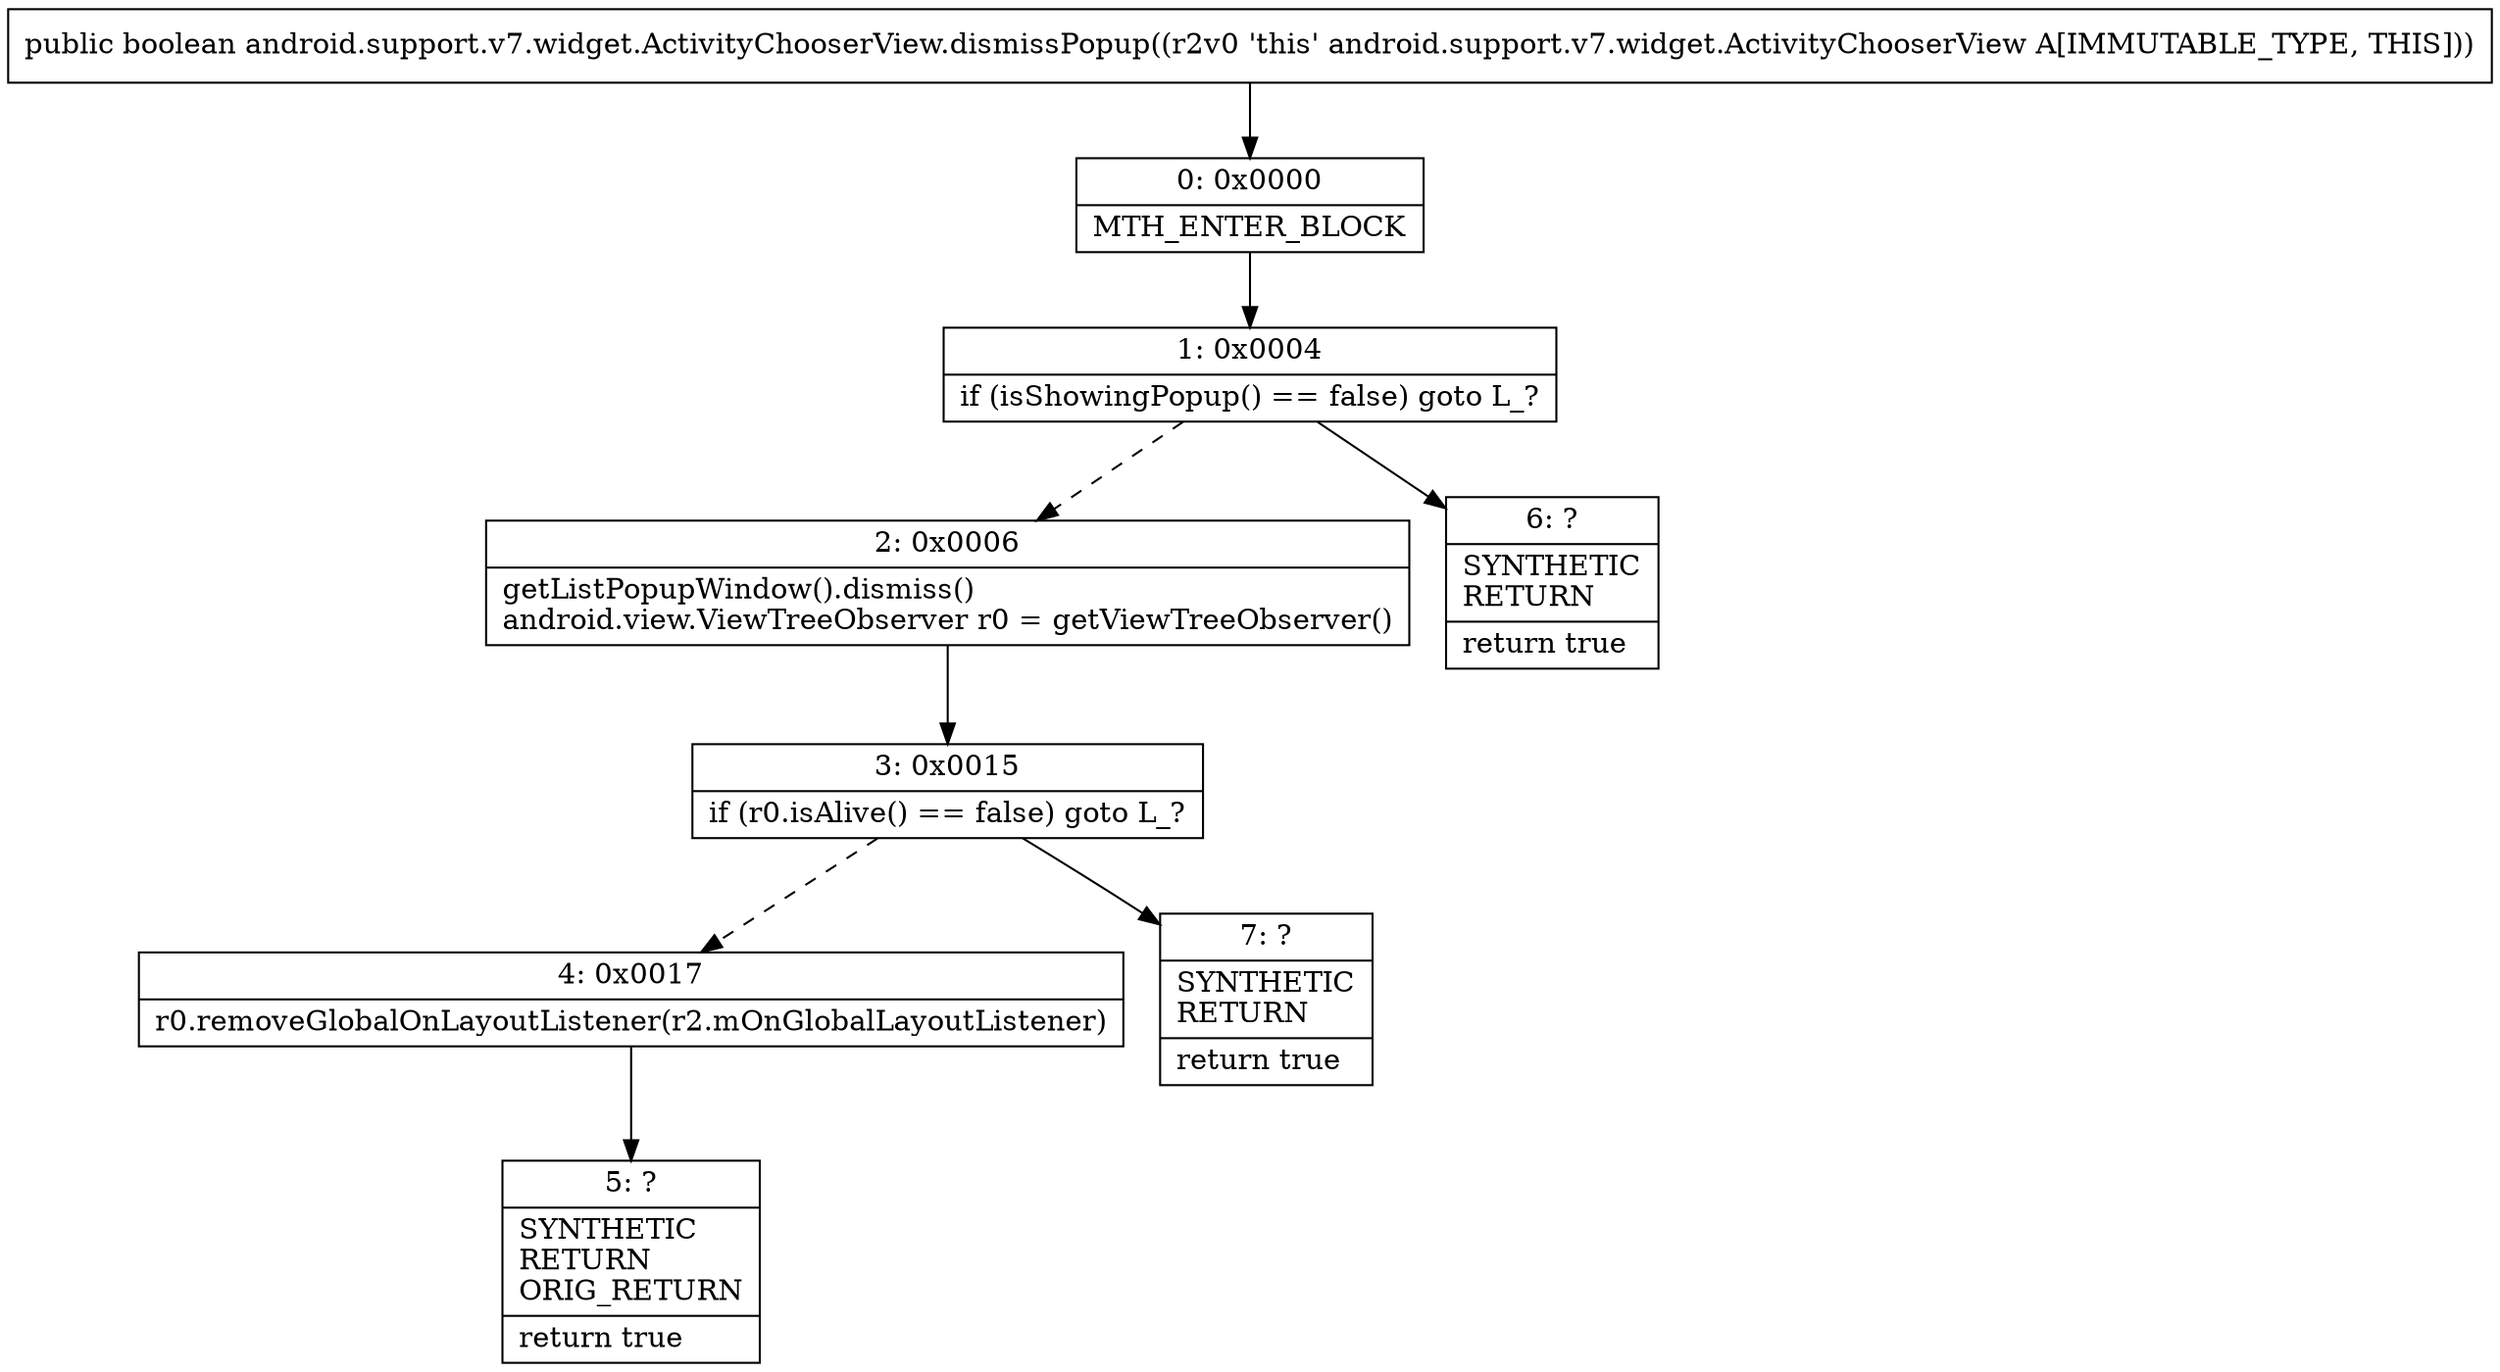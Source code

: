 digraph "CFG forandroid.support.v7.widget.ActivityChooserView.dismissPopup()Z" {
Node_0 [shape=record,label="{0\:\ 0x0000|MTH_ENTER_BLOCK\l}"];
Node_1 [shape=record,label="{1\:\ 0x0004|if (isShowingPopup() == false) goto L_?\l}"];
Node_2 [shape=record,label="{2\:\ 0x0006|getListPopupWindow().dismiss()\landroid.view.ViewTreeObserver r0 = getViewTreeObserver()\l}"];
Node_3 [shape=record,label="{3\:\ 0x0015|if (r0.isAlive() == false) goto L_?\l}"];
Node_4 [shape=record,label="{4\:\ 0x0017|r0.removeGlobalOnLayoutListener(r2.mOnGlobalLayoutListener)\l}"];
Node_5 [shape=record,label="{5\:\ ?|SYNTHETIC\lRETURN\lORIG_RETURN\l|return true\l}"];
Node_6 [shape=record,label="{6\:\ ?|SYNTHETIC\lRETURN\l|return true\l}"];
Node_7 [shape=record,label="{7\:\ ?|SYNTHETIC\lRETURN\l|return true\l}"];
MethodNode[shape=record,label="{public boolean android.support.v7.widget.ActivityChooserView.dismissPopup((r2v0 'this' android.support.v7.widget.ActivityChooserView A[IMMUTABLE_TYPE, THIS])) }"];
MethodNode -> Node_0;
Node_0 -> Node_1;
Node_1 -> Node_2[style=dashed];
Node_1 -> Node_6;
Node_2 -> Node_3;
Node_3 -> Node_4[style=dashed];
Node_3 -> Node_7;
Node_4 -> Node_5;
}

